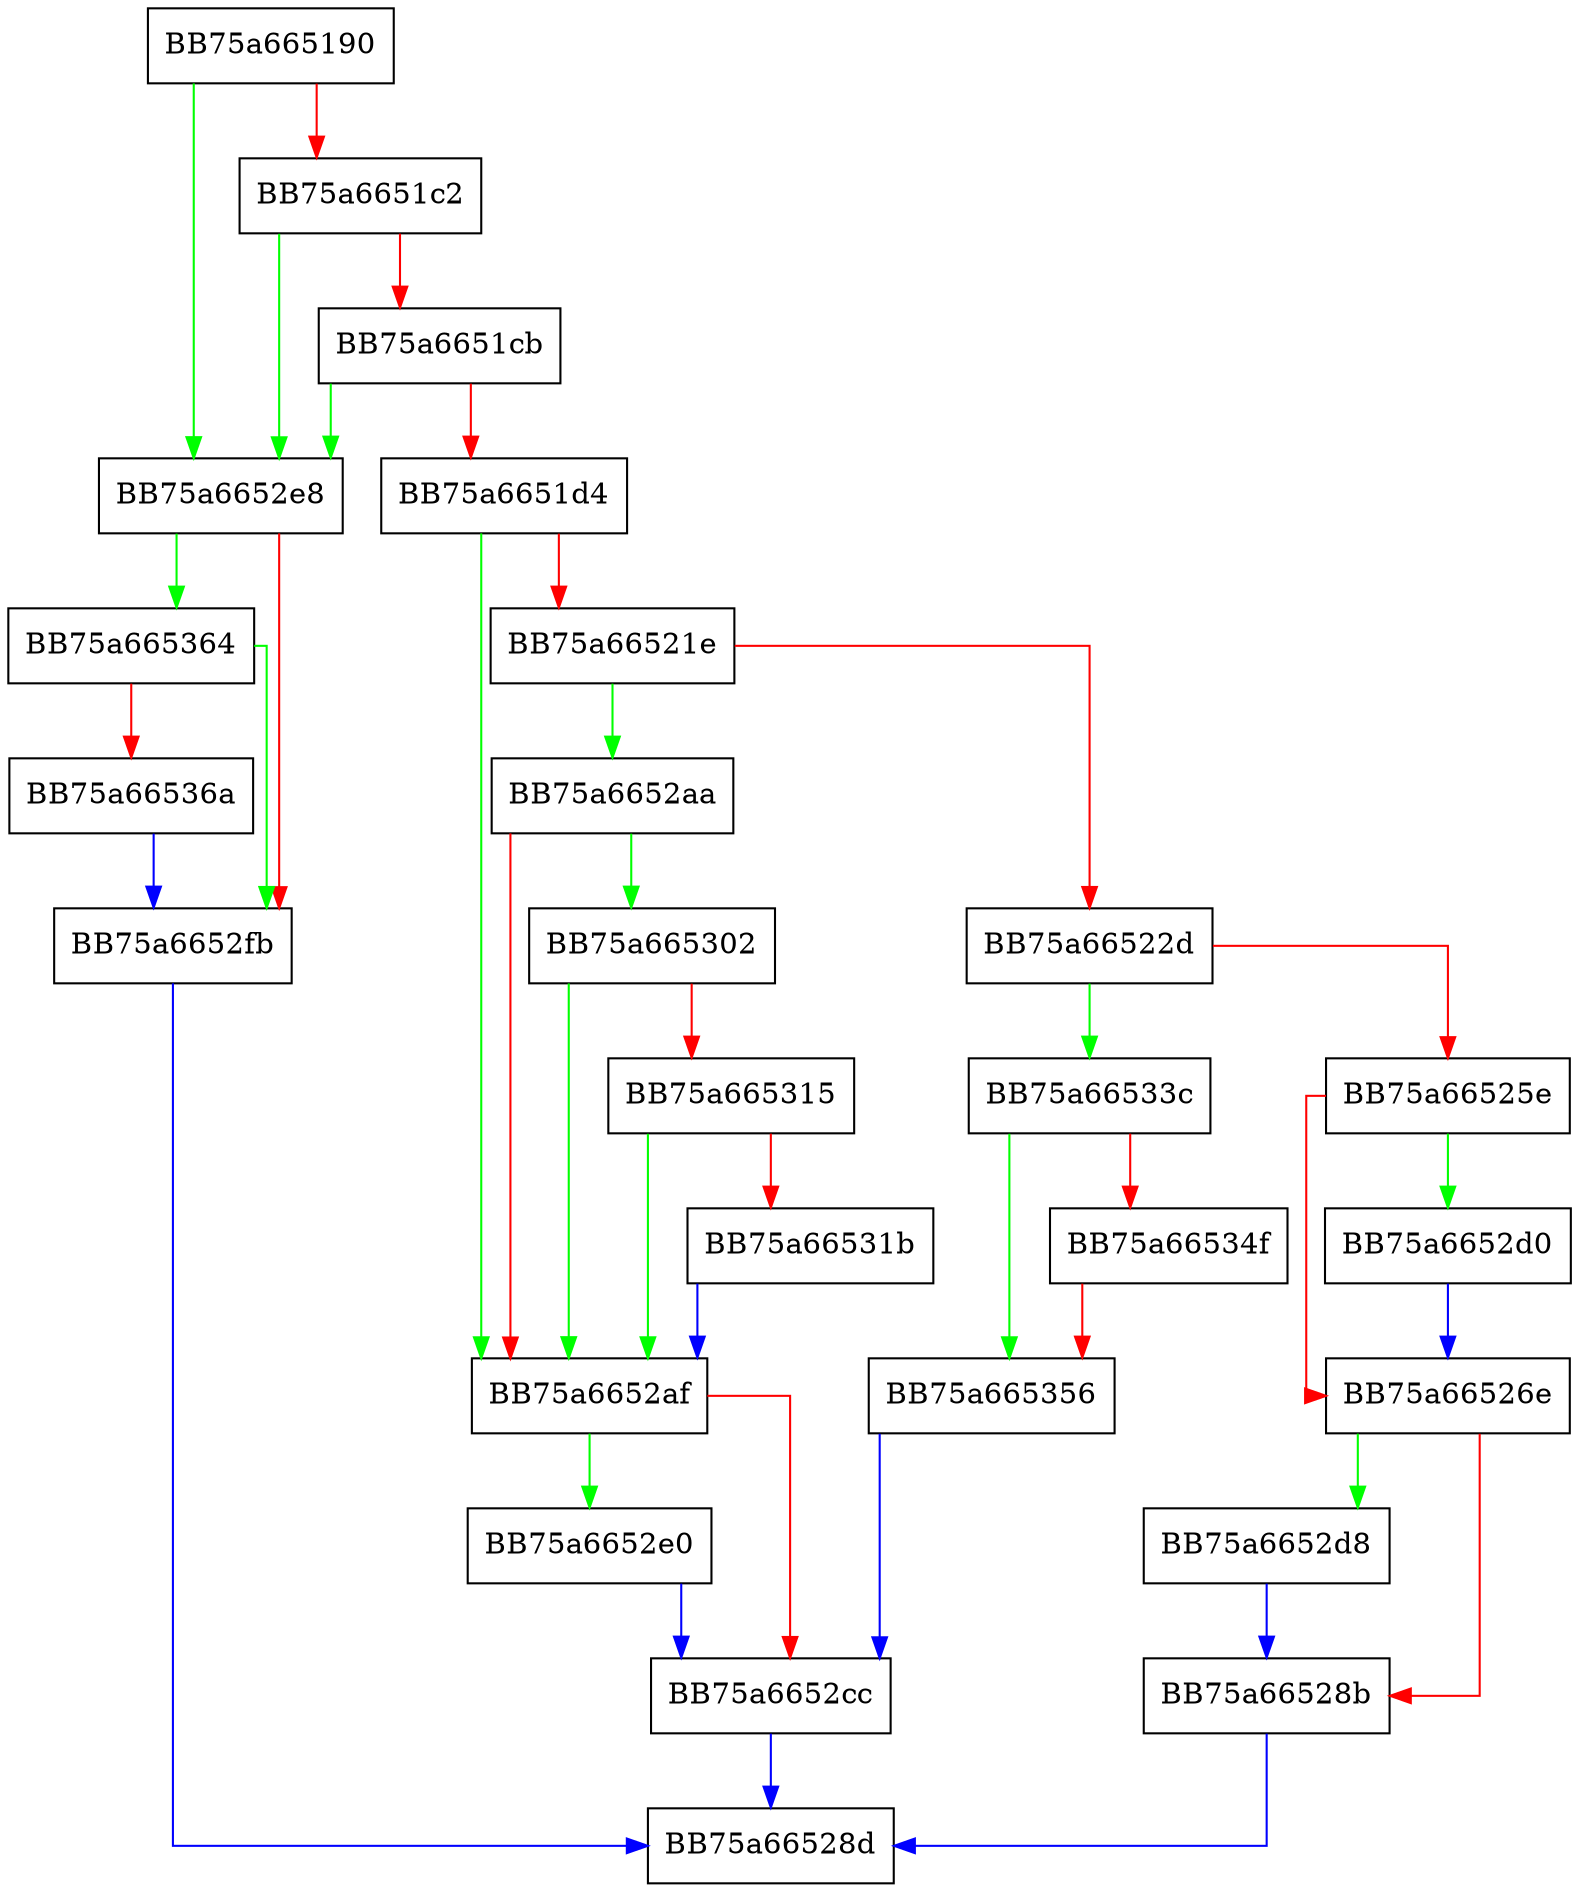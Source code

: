 digraph CreateRegKey {
  node [shape="box"];
  graph [splines=ortho];
  BB75a665190 -> BB75a6652e8 [color="green"];
  BB75a665190 -> BB75a6651c2 [color="red"];
  BB75a6651c2 -> BB75a6652e8 [color="green"];
  BB75a6651c2 -> BB75a6651cb [color="red"];
  BB75a6651cb -> BB75a6652e8 [color="green"];
  BB75a6651cb -> BB75a6651d4 [color="red"];
  BB75a6651d4 -> BB75a6652af [color="green"];
  BB75a6651d4 -> BB75a66521e [color="red"];
  BB75a66521e -> BB75a6652aa [color="green"];
  BB75a66521e -> BB75a66522d [color="red"];
  BB75a66522d -> BB75a66533c [color="green"];
  BB75a66522d -> BB75a66525e [color="red"];
  BB75a66525e -> BB75a6652d0 [color="green"];
  BB75a66525e -> BB75a66526e [color="red"];
  BB75a66526e -> BB75a6652d8 [color="green"];
  BB75a66526e -> BB75a66528b [color="red"];
  BB75a66528b -> BB75a66528d [color="blue"];
  BB75a6652aa -> BB75a665302 [color="green"];
  BB75a6652aa -> BB75a6652af [color="red"];
  BB75a6652af -> BB75a6652e0 [color="green"];
  BB75a6652af -> BB75a6652cc [color="red"];
  BB75a6652cc -> BB75a66528d [color="blue"];
  BB75a6652d0 -> BB75a66526e [color="blue"];
  BB75a6652d8 -> BB75a66528b [color="blue"];
  BB75a6652e0 -> BB75a6652cc [color="blue"];
  BB75a6652e8 -> BB75a665364 [color="green"];
  BB75a6652e8 -> BB75a6652fb [color="red"];
  BB75a6652fb -> BB75a66528d [color="blue"];
  BB75a665302 -> BB75a6652af [color="green"];
  BB75a665302 -> BB75a665315 [color="red"];
  BB75a665315 -> BB75a6652af [color="green"];
  BB75a665315 -> BB75a66531b [color="red"];
  BB75a66531b -> BB75a6652af [color="blue"];
  BB75a66533c -> BB75a665356 [color="green"];
  BB75a66533c -> BB75a66534f [color="red"];
  BB75a66534f -> BB75a665356 [color="red"];
  BB75a665356 -> BB75a6652cc [color="blue"];
  BB75a665364 -> BB75a6652fb [color="green"];
  BB75a665364 -> BB75a66536a [color="red"];
  BB75a66536a -> BB75a6652fb [color="blue"];
}